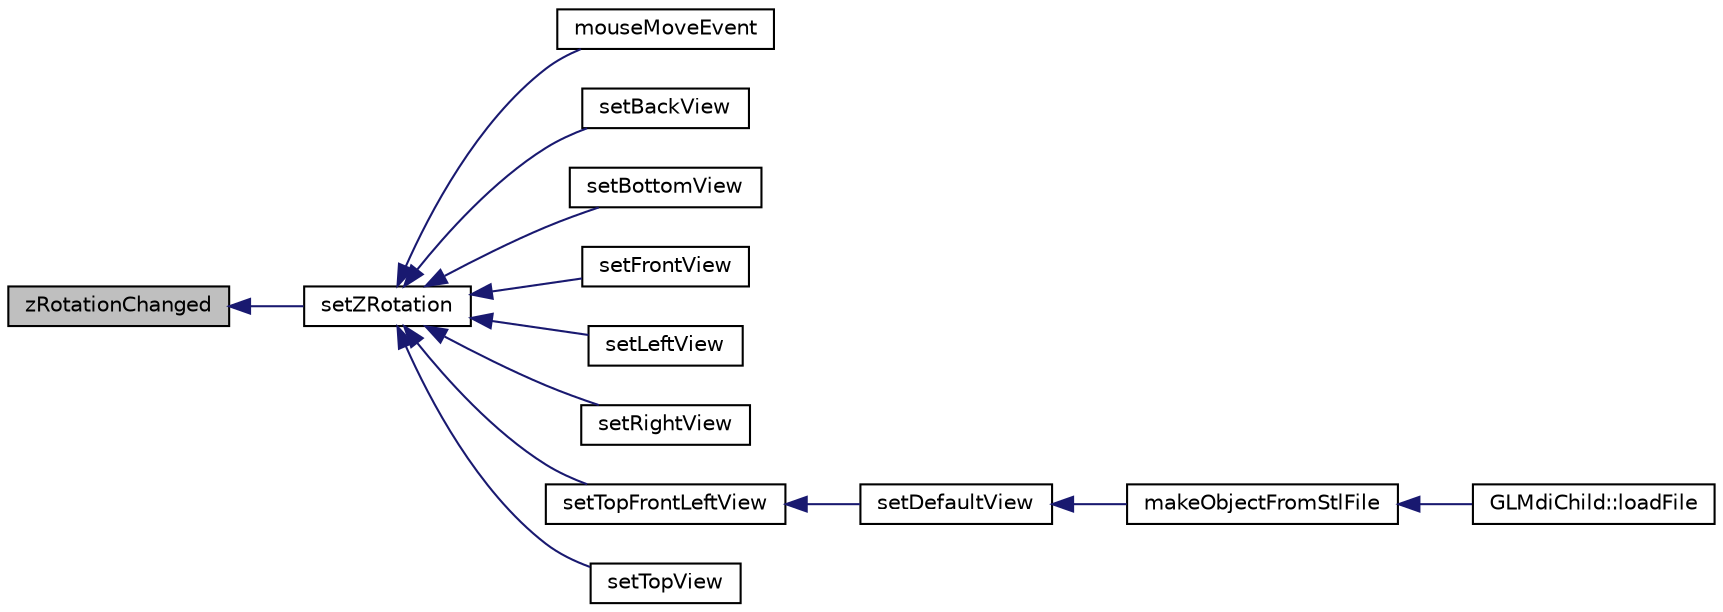 digraph "zRotationChanged"
{
  edge [fontname="Helvetica",fontsize="10",labelfontname="Helvetica",labelfontsize="10"];
  node [fontname="Helvetica",fontsize="10",shape=record];
  rankdir="LR";
  Node1 [label="zRotationChanged",height=0.2,width=0.4,color="black", fillcolor="grey75", style="filled" fontcolor="black"];
  Node1 -> Node2 [dir="back",color="midnightblue",fontsize="10",style="solid",fontname="Helvetica"];
  Node2 [label="setZRotation",height=0.2,width=0.4,color="black", fillcolor="white", style="filled",URL="$class_g_l_widget.html#a6cb4ef9b53294acc68dd22f74cebfbe9"];
  Node2 -> Node3 [dir="back",color="midnightblue",fontsize="10",style="solid",fontname="Helvetica"];
  Node3 [label="mouseMoveEvent",height=0.2,width=0.4,color="black", fillcolor="white", style="filled",URL="$class_g_l_widget.html#ae820c6a86f0a1908bf451f86db043489"];
  Node2 -> Node4 [dir="back",color="midnightblue",fontsize="10",style="solid",fontname="Helvetica"];
  Node4 [label="setBackView",height=0.2,width=0.4,color="black", fillcolor="white", style="filled",URL="$class_g_l_widget.html#a69d8f380404e617d9fa51e3f110dd59f"];
  Node2 -> Node5 [dir="back",color="midnightblue",fontsize="10",style="solid",fontname="Helvetica"];
  Node5 [label="setBottomView",height=0.2,width=0.4,color="black", fillcolor="white", style="filled",URL="$class_g_l_widget.html#a3effc85dc5ab0cdbaf8838e4d21268de"];
  Node2 -> Node6 [dir="back",color="midnightblue",fontsize="10",style="solid",fontname="Helvetica"];
  Node6 [label="setFrontView",height=0.2,width=0.4,color="black", fillcolor="white", style="filled",URL="$class_g_l_widget.html#a074f5575f7dc0697faadd2a4b8b73e3d"];
  Node2 -> Node7 [dir="back",color="midnightblue",fontsize="10",style="solid",fontname="Helvetica"];
  Node7 [label="setLeftView",height=0.2,width=0.4,color="black", fillcolor="white", style="filled",URL="$class_g_l_widget.html#a825fc77336c2be4738c423f54441d5bb"];
  Node2 -> Node8 [dir="back",color="midnightblue",fontsize="10",style="solid",fontname="Helvetica"];
  Node8 [label="setRightView",height=0.2,width=0.4,color="black", fillcolor="white", style="filled",URL="$class_g_l_widget.html#a56b702b3774bf2ff4ed1dc70323df979"];
  Node2 -> Node9 [dir="back",color="midnightblue",fontsize="10",style="solid",fontname="Helvetica"];
  Node9 [label="setTopFrontLeftView",height=0.2,width=0.4,color="black", fillcolor="white", style="filled",URL="$class_g_l_widget.html#a89e09d2f1c3732f3bf3dc36334382571"];
  Node9 -> Node10 [dir="back",color="midnightblue",fontsize="10",style="solid",fontname="Helvetica"];
  Node10 [label="setDefaultView",height=0.2,width=0.4,color="black", fillcolor="white", style="filled",URL="$class_g_l_widget.html#abd60ba909739823d11b4da402063b6e5"];
  Node10 -> Node11 [dir="back",color="midnightblue",fontsize="10",style="solid",fontname="Helvetica"];
  Node11 [label="makeObjectFromStlFile",height=0.2,width=0.4,color="black", fillcolor="white", style="filled",URL="$class_g_l_widget.html#a5e1bfb876897fd4ccd4f66da72c6f04f"];
  Node11 -> Node12 [dir="back",color="midnightblue",fontsize="10",style="solid",fontname="Helvetica"];
  Node12 [label="GLMdiChild::loadFile",height=0.2,width=0.4,color="black", fillcolor="white", style="filled",URL="$class_g_l_mdi_child.html#a8437f8fd71bcf6da5de2a49cbd0b105b"];
  Node2 -> Node13 [dir="back",color="midnightblue",fontsize="10",style="solid",fontname="Helvetica"];
  Node13 [label="setTopView",height=0.2,width=0.4,color="black", fillcolor="white", style="filled",URL="$class_g_l_widget.html#a662faca8bd38f091c5b13f57abf0d243"];
}
